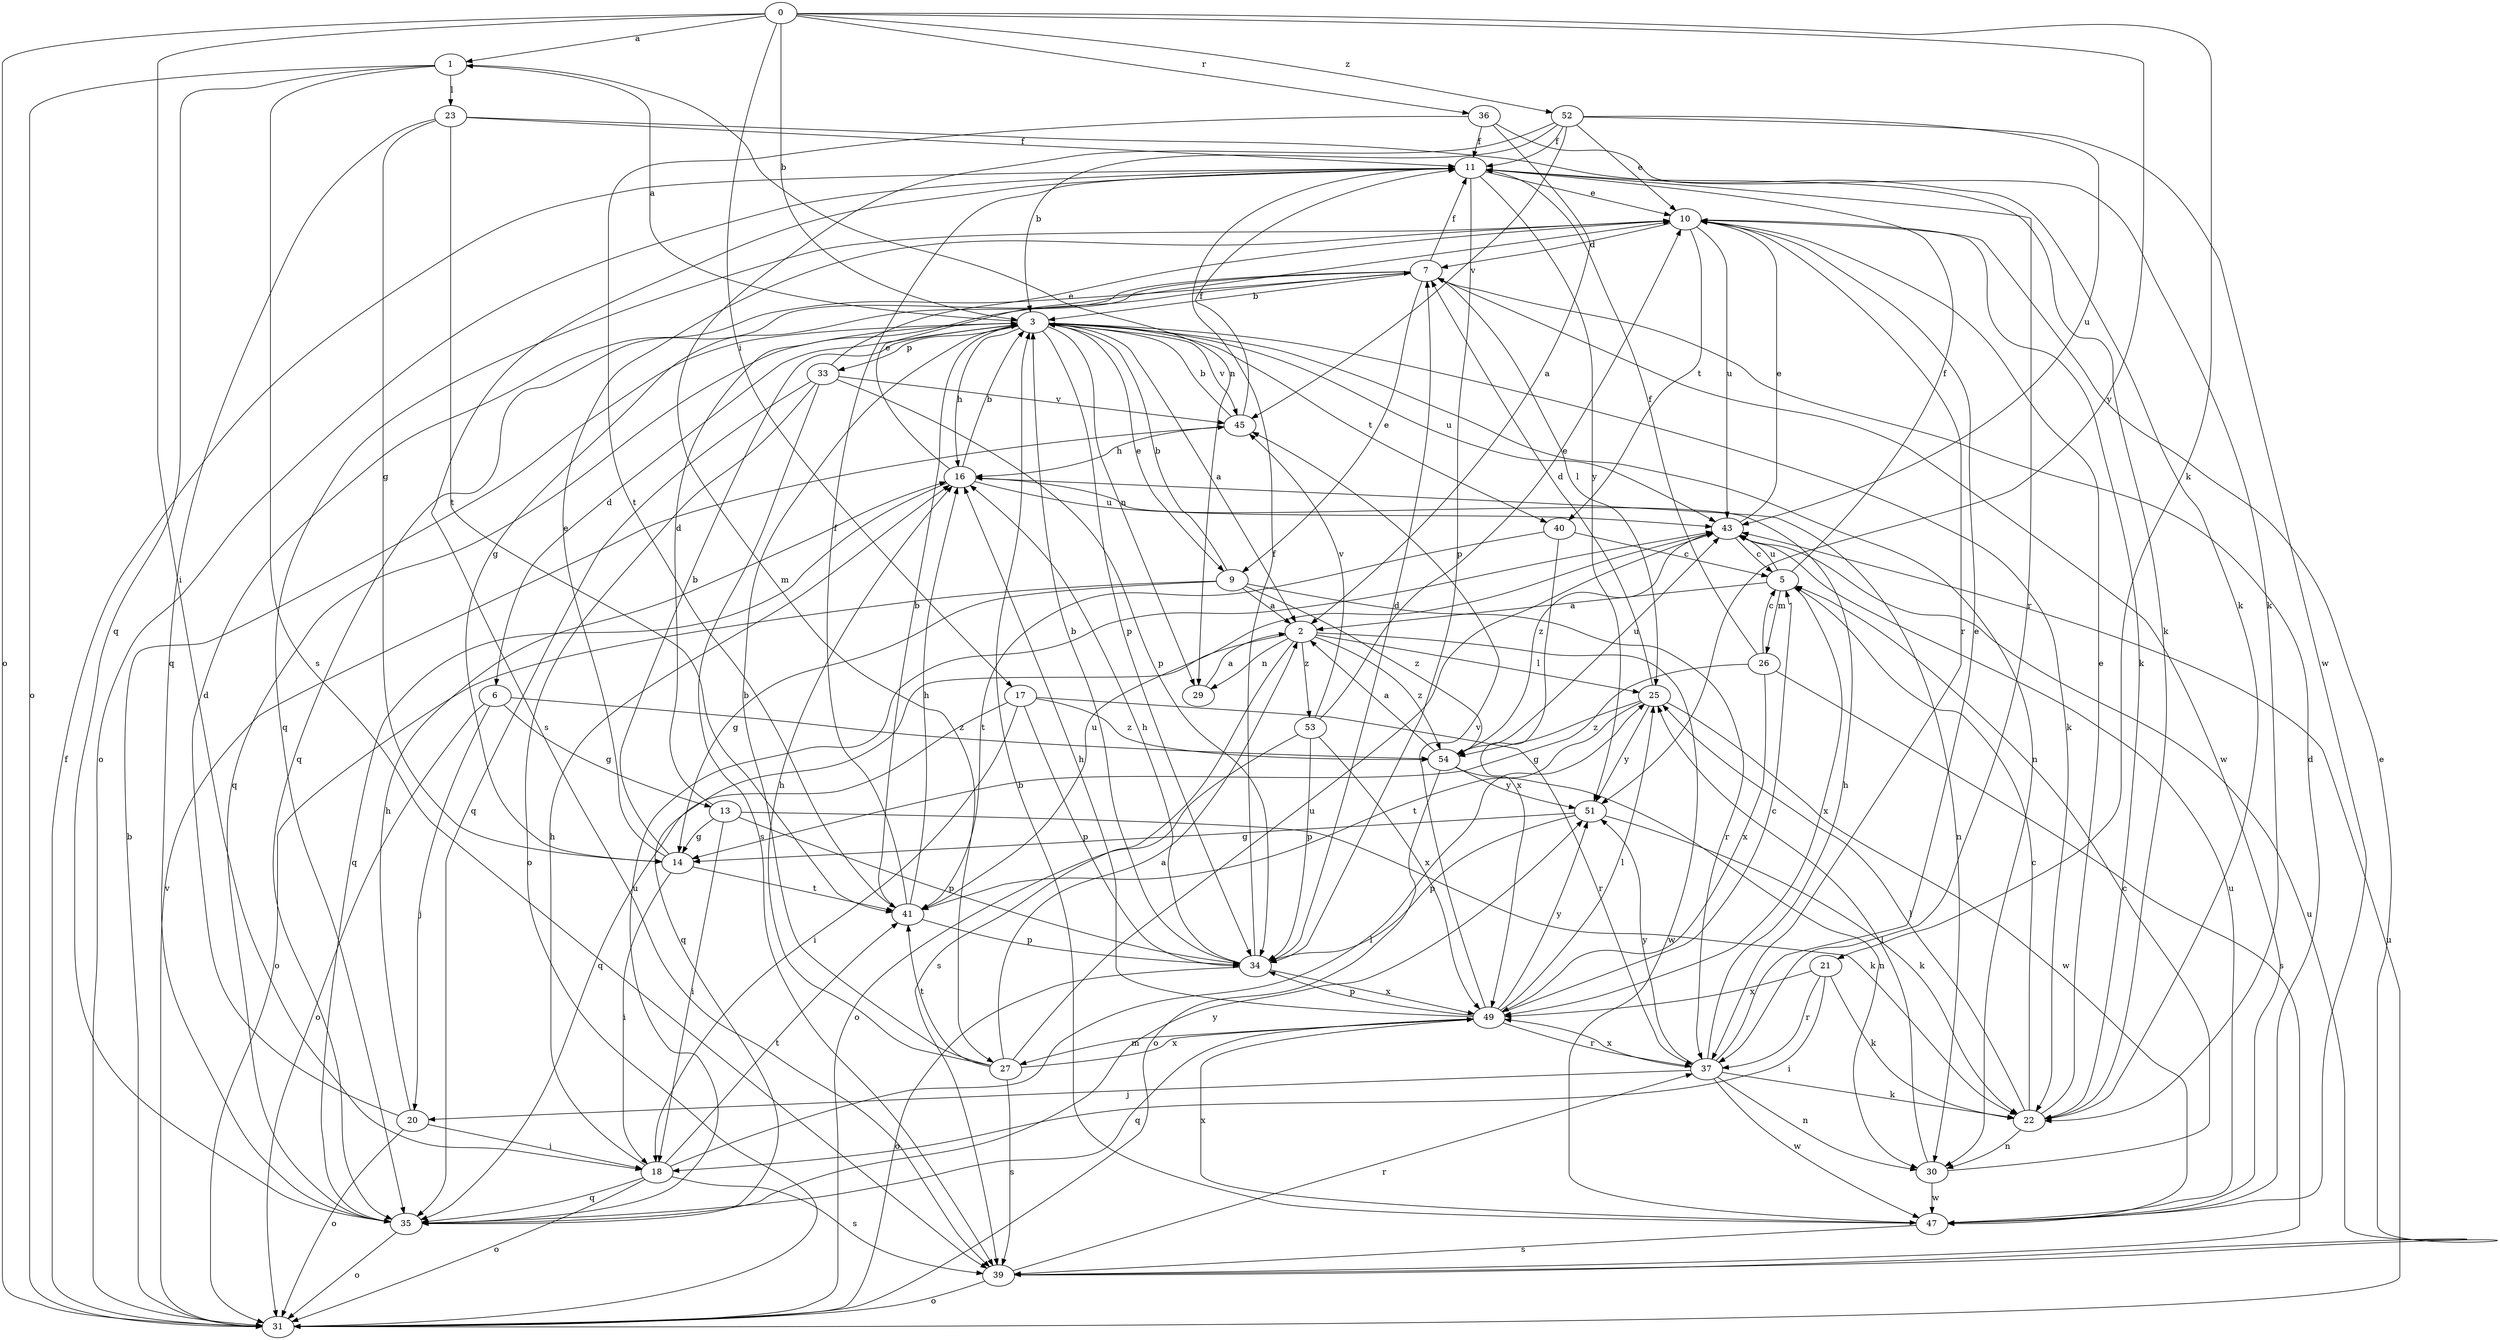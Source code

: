 strict digraph  {
0;
1;
2;
3;
5;
6;
7;
9;
10;
11;
13;
14;
16;
17;
18;
20;
21;
22;
23;
25;
26;
27;
29;
30;
31;
33;
34;
35;
36;
37;
39;
40;
41;
43;
45;
47;
49;
51;
52;
53;
54;
0 -> 1  [label=a];
0 -> 3  [label=b];
0 -> 17  [label=i];
0 -> 18  [label=i];
0 -> 21  [label=k];
0 -> 31  [label=o];
0 -> 36  [label=r];
0 -> 51  [label=y];
0 -> 52  [label=z];
1 -> 23  [label=l];
1 -> 29  [label=n];
1 -> 31  [label=o];
1 -> 35  [label=q];
1 -> 39  [label=s];
2 -> 25  [label=l];
2 -> 29  [label=n];
2 -> 35  [label=q];
2 -> 39  [label=s];
2 -> 47  [label=w];
2 -> 53  [label=z];
2 -> 54  [label=z];
3 -> 1  [label=a];
3 -> 2  [label=a];
3 -> 6  [label=d];
3 -> 9  [label=e];
3 -> 16  [label=h];
3 -> 22  [label=k];
3 -> 29  [label=n];
3 -> 30  [label=n];
3 -> 33  [label=p];
3 -> 34  [label=p];
3 -> 35  [label=q];
3 -> 40  [label=t];
3 -> 43  [label=u];
3 -> 45  [label=v];
5 -> 2  [label=a];
5 -> 11  [label=f];
5 -> 26  [label=m];
5 -> 43  [label=u];
5 -> 49  [label=x];
6 -> 13  [label=g];
6 -> 20  [label=j];
6 -> 31  [label=o];
6 -> 54  [label=z];
7 -> 3  [label=b];
7 -> 9  [label=e];
7 -> 11  [label=f];
7 -> 14  [label=g];
7 -> 25  [label=l];
7 -> 35  [label=q];
7 -> 47  [label=w];
9 -> 2  [label=a];
9 -> 3  [label=b];
9 -> 14  [label=g];
9 -> 31  [label=o];
9 -> 37  [label=r];
9 -> 54  [label=z];
10 -> 7  [label=d];
10 -> 22  [label=k];
10 -> 35  [label=q];
10 -> 37  [label=r];
10 -> 40  [label=t];
10 -> 43  [label=u];
11 -> 10  [label=e];
11 -> 22  [label=k];
11 -> 31  [label=o];
11 -> 34  [label=p];
11 -> 37  [label=r];
11 -> 39  [label=s];
11 -> 51  [label=y];
13 -> 7  [label=d];
13 -> 14  [label=g];
13 -> 18  [label=i];
13 -> 22  [label=k];
13 -> 34  [label=p];
14 -> 3  [label=b];
14 -> 10  [label=e];
14 -> 18  [label=i];
14 -> 41  [label=t];
16 -> 3  [label=b];
16 -> 10  [label=e];
16 -> 30  [label=n];
16 -> 35  [label=q];
16 -> 43  [label=u];
17 -> 18  [label=i];
17 -> 34  [label=p];
17 -> 35  [label=q];
17 -> 37  [label=r];
17 -> 54  [label=z];
18 -> 16  [label=h];
18 -> 25  [label=l];
18 -> 31  [label=o];
18 -> 35  [label=q];
18 -> 39  [label=s];
18 -> 41  [label=t];
20 -> 7  [label=d];
20 -> 16  [label=h];
20 -> 18  [label=i];
20 -> 31  [label=o];
21 -> 18  [label=i];
21 -> 22  [label=k];
21 -> 37  [label=r];
21 -> 49  [label=x];
22 -> 5  [label=c];
22 -> 10  [label=e];
22 -> 25  [label=l];
22 -> 30  [label=n];
23 -> 11  [label=f];
23 -> 14  [label=g];
23 -> 22  [label=k];
23 -> 35  [label=q];
23 -> 41  [label=t];
25 -> 7  [label=d];
25 -> 41  [label=t];
25 -> 47  [label=w];
25 -> 51  [label=y];
25 -> 54  [label=z];
26 -> 5  [label=c];
26 -> 11  [label=f];
26 -> 14  [label=g];
26 -> 39  [label=s];
26 -> 49  [label=x];
27 -> 2  [label=a];
27 -> 3  [label=b];
27 -> 16  [label=h];
27 -> 39  [label=s];
27 -> 41  [label=t];
27 -> 43  [label=u];
27 -> 49  [label=x];
29 -> 2  [label=a];
30 -> 5  [label=c];
30 -> 25  [label=l];
30 -> 47  [label=w];
31 -> 3  [label=b];
31 -> 11  [label=f];
31 -> 43  [label=u];
31 -> 45  [label=v];
33 -> 10  [label=e];
33 -> 31  [label=o];
33 -> 34  [label=p];
33 -> 35  [label=q];
33 -> 39  [label=s];
33 -> 45  [label=v];
34 -> 3  [label=b];
34 -> 7  [label=d];
34 -> 11  [label=f];
34 -> 16  [label=h];
34 -> 31  [label=o];
34 -> 49  [label=x];
35 -> 31  [label=o];
35 -> 43  [label=u];
35 -> 51  [label=y];
36 -> 2  [label=a];
36 -> 11  [label=f];
36 -> 22  [label=k];
36 -> 41  [label=t];
37 -> 10  [label=e];
37 -> 16  [label=h];
37 -> 20  [label=j];
37 -> 22  [label=k];
37 -> 30  [label=n];
37 -> 47  [label=w];
37 -> 49  [label=x];
37 -> 51  [label=y];
39 -> 10  [label=e];
39 -> 31  [label=o];
39 -> 37  [label=r];
39 -> 43  [label=u];
40 -> 5  [label=c];
40 -> 41  [label=t];
40 -> 49  [label=x];
41 -> 3  [label=b];
41 -> 11  [label=f];
41 -> 16  [label=h];
41 -> 34  [label=p];
41 -> 43  [label=u];
43 -> 5  [label=c];
43 -> 10  [label=e];
43 -> 54  [label=z];
45 -> 3  [label=b];
45 -> 11  [label=f];
45 -> 16  [label=h];
47 -> 3  [label=b];
47 -> 7  [label=d];
47 -> 39  [label=s];
47 -> 43  [label=u];
47 -> 49  [label=x];
49 -> 5  [label=c];
49 -> 16  [label=h];
49 -> 25  [label=l];
49 -> 27  [label=m];
49 -> 34  [label=p];
49 -> 35  [label=q];
49 -> 37  [label=r];
49 -> 45  [label=v];
49 -> 51  [label=y];
51 -> 14  [label=g];
51 -> 22  [label=k];
51 -> 34  [label=p];
52 -> 3  [label=b];
52 -> 10  [label=e];
52 -> 11  [label=f];
52 -> 27  [label=m];
52 -> 43  [label=u];
52 -> 45  [label=v];
52 -> 47  [label=w];
53 -> 10  [label=e];
53 -> 31  [label=o];
53 -> 34  [label=p];
53 -> 45  [label=v];
53 -> 49  [label=x];
54 -> 2  [label=a];
54 -> 30  [label=n];
54 -> 31  [label=o];
54 -> 43  [label=u];
54 -> 51  [label=y];
}
